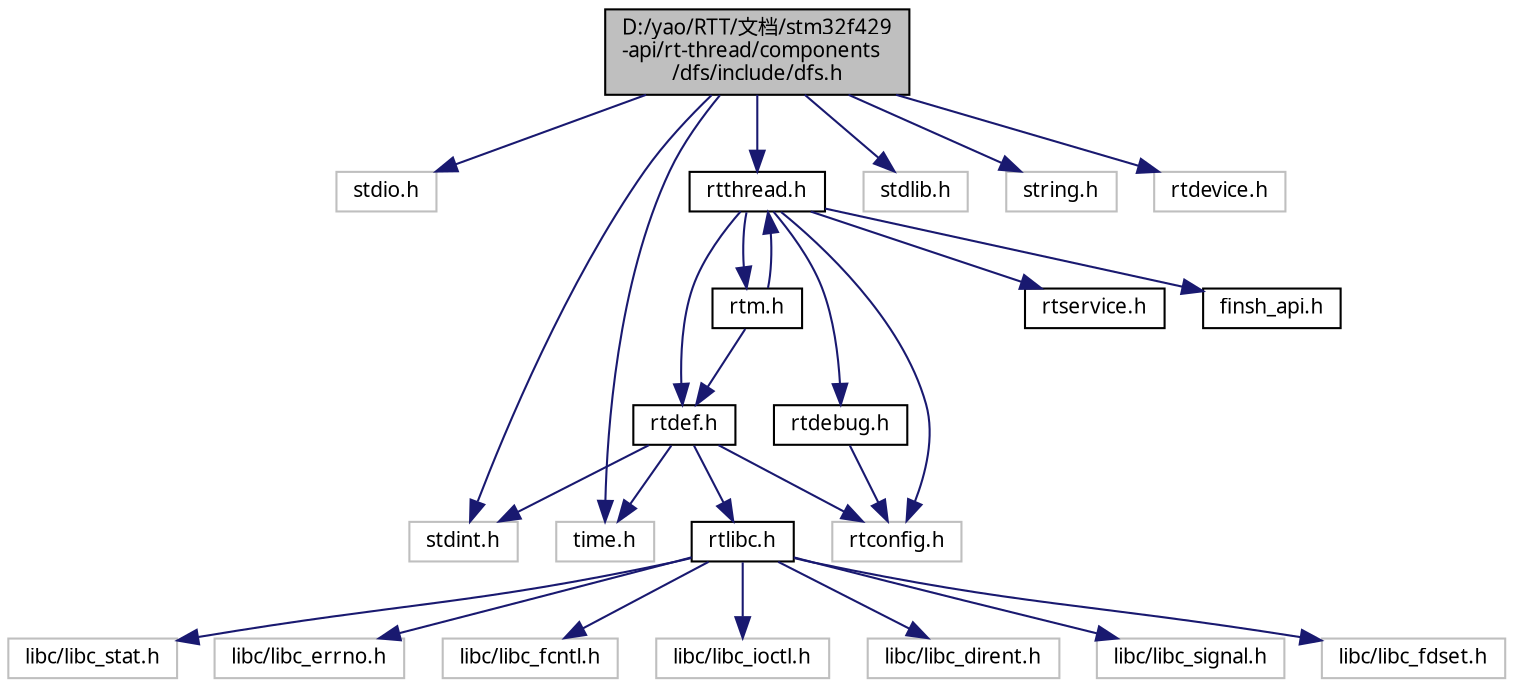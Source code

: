 digraph "D:/yao/RTT/文档/stm32f429-api/rt-thread/components/dfs/include/dfs.h"
{
  edge [fontname="FreeSans.ttf",fontsize="10",labelfontname="FreeSans.ttf",labelfontsize="10"];
  node [fontname="FreeSans.ttf",fontsize="10",shape=record];
  Node1 [label="D:/yao/RTT/文档/stm32f429\l-api/rt-thread/components\l/dfs/include/dfs.h",height=0.2,width=0.4,color="black", fillcolor="grey75", style="filled", fontcolor="black"];
  Node1 -> Node2 [color="midnightblue",fontsize="10",style="solid",fontname="FreeSans.ttf"];
  Node2 [label="stdio.h",height=0.2,width=0.4,color="grey75", fillcolor="white", style="filled"];
  Node1 -> Node3 [color="midnightblue",fontsize="10",style="solid",fontname="FreeSans.ttf"];
  Node3 [label="stdint.h",height=0.2,width=0.4,color="grey75", fillcolor="white", style="filled"];
  Node1 -> Node4 [color="midnightblue",fontsize="10",style="solid",fontname="FreeSans.ttf"];
  Node4 [label="stdlib.h",height=0.2,width=0.4,color="grey75", fillcolor="white", style="filled"];
  Node1 -> Node5 [color="midnightblue",fontsize="10",style="solid",fontname="FreeSans.ttf"];
  Node5 [label="string.h",height=0.2,width=0.4,color="grey75", fillcolor="white", style="filled"];
  Node1 -> Node6 [color="midnightblue",fontsize="10",style="solid",fontname="FreeSans.ttf"];
  Node6 [label="time.h",height=0.2,width=0.4,color="grey75", fillcolor="white", style="filled"];
  Node1 -> Node7 [color="midnightblue",fontsize="10",style="solid",fontname="FreeSans.ttf"];
  Node7 [label="rtthread.h",height=0.2,width=0.4,color="black", fillcolor="white", style="filled",URL="$rtthread_8h.html"];
  Node7 -> Node8 [color="midnightblue",fontsize="10",style="solid",fontname="FreeSans.ttf"];
  Node8 [label="rtconfig.h",height=0.2,width=0.4,color="grey75", fillcolor="white", style="filled"];
  Node7 -> Node9 [color="midnightblue",fontsize="10",style="solid",fontname="FreeSans.ttf"];
  Node9 [label="rtdebug.h",height=0.2,width=0.4,color="black", fillcolor="white", style="filled",URL="$rtdebug_8h.html"];
  Node9 -> Node8 [color="midnightblue",fontsize="10",style="solid",fontname="FreeSans.ttf"];
  Node7 -> Node10 [color="midnightblue",fontsize="10",style="solid",fontname="FreeSans.ttf"];
  Node10 [label="rtdef.h",height=0.2,width=0.4,color="black", fillcolor="white", style="filled",URL="$rtdef_8h.html"];
  Node10 -> Node8 [color="midnightblue",fontsize="10",style="solid",fontname="FreeSans.ttf"];
  Node10 -> Node11 [color="midnightblue",fontsize="10",style="solid",fontname="FreeSans.ttf"];
  Node11 [label="rtlibc.h",height=0.2,width=0.4,color="black", fillcolor="white", style="filled",URL="$rtlibc_8h.html"];
  Node11 -> Node12 [color="midnightblue",fontsize="10",style="solid",fontname="FreeSans.ttf"];
  Node12 [label="libc/libc_stat.h",height=0.2,width=0.4,color="grey75", fillcolor="white", style="filled"];
  Node11 -> Node13 [color="midnightblue",fontsize="10",style="solid",fontname="FreeSans.ttf"];
  Node13 [label="libc/libc_errno.h",height=0.2,width=0.4,color="grey75", fillcolor="white", style="filled"];
  Node11 -> Node14 [color="midnightblue",fontsize="10",style="solid",fontname="FreeSans.ttf"];
  Node14 [label="libc/libc_fcntl.h",height=0.2,width=0.4,color="grey75", fillcolor="white", style="filled"];
  Node11 -> Node15 [color="midnightblue",fontsize="10",style="solid",fontname="FreeSans.ttf"];
  Node15 [label="libc/libc_ioctl.h",height=0.2,width=0.4,color="grey75", fillcolor="white", style="filled"];
  Node11 -> Node16 [color="midnightblue",fontsize="10",style="solid",fontname="FreeSans.ttf"];
  Node16 [label="libc/libc_dirent.h",height=0.2,width=0.4,color="grey75", fillcolor="white", style="filled"];
  Node11 -> Node17 [color="midnightblue",fontsize="10",style="solid",fontname="FreeSans.ttf"];
  Node17 [label="libc/libc_signal.h",height=0.2,width=0.4,color="grey75", fillcolor="white", style="filled"];
  Node11 -> Node18 [color="midnightblue",fontsize="10",style="solid",fontname="FreeSans.ttf"];
  Node18 [label="libc/libc_fdset.h",height=0.2,width=0.4,color="grey75", fillcolor="white", style="filled"];
  Node10 -> Node3 [color="midnightblue",fontsize="10",style="solid",fontname="FreeSans.ttf"];
  Node10 -> Node6 [color="midnightblue",fontsize="10",style="solid",fontname="FreeSans.ttf"];
  Node7 -> Node19 [color="midnightblue",fontsize="10",style="solid",fontname="FreeSans.ttf"];
  Node19 [label="rtservice.h",height=0.2,width=0.4,color="black", fillcolor="white", style="filled",URL="$rtservice_8h.html"];
  Node7 -> Node20 [color="midnightblue",fontsize="10",style="solid",fontname="FreeSans.ttf"];
  Node20 [label="rtm.h",height=0.2,width=0.4,color="black", fillcolor="white", style="filled",URL="$rtm_8h.html"];
  Node20 -> Node10 [color="midnightblue",fontsize="10",style="solid",fontname="FreeSans.ttf"];
  Node20 -> Node7 [color="midnightblue",fontsize="10",style="solid",fontname="FreeSans.ttf"];
  Node7 -> Node21 [color="midnightblue",fontsize="10",style="solid",fontname="FreeSans.ttf"];
  Node21 [label="finsh_api.h",height=0.2,width=0.4,color="black", fillcolor="white", style="filled",URL="$finsh__api_8h.html"];
  Node1 -> Node22 [color="midnightblue",fontsize="10",style="solid",fontname="FreeSans.ttf"];
  Node22 [label="rtdevice.h",height=0.2,width=0.4,color="grey75", fillcolor="white", style="filled"];
}
